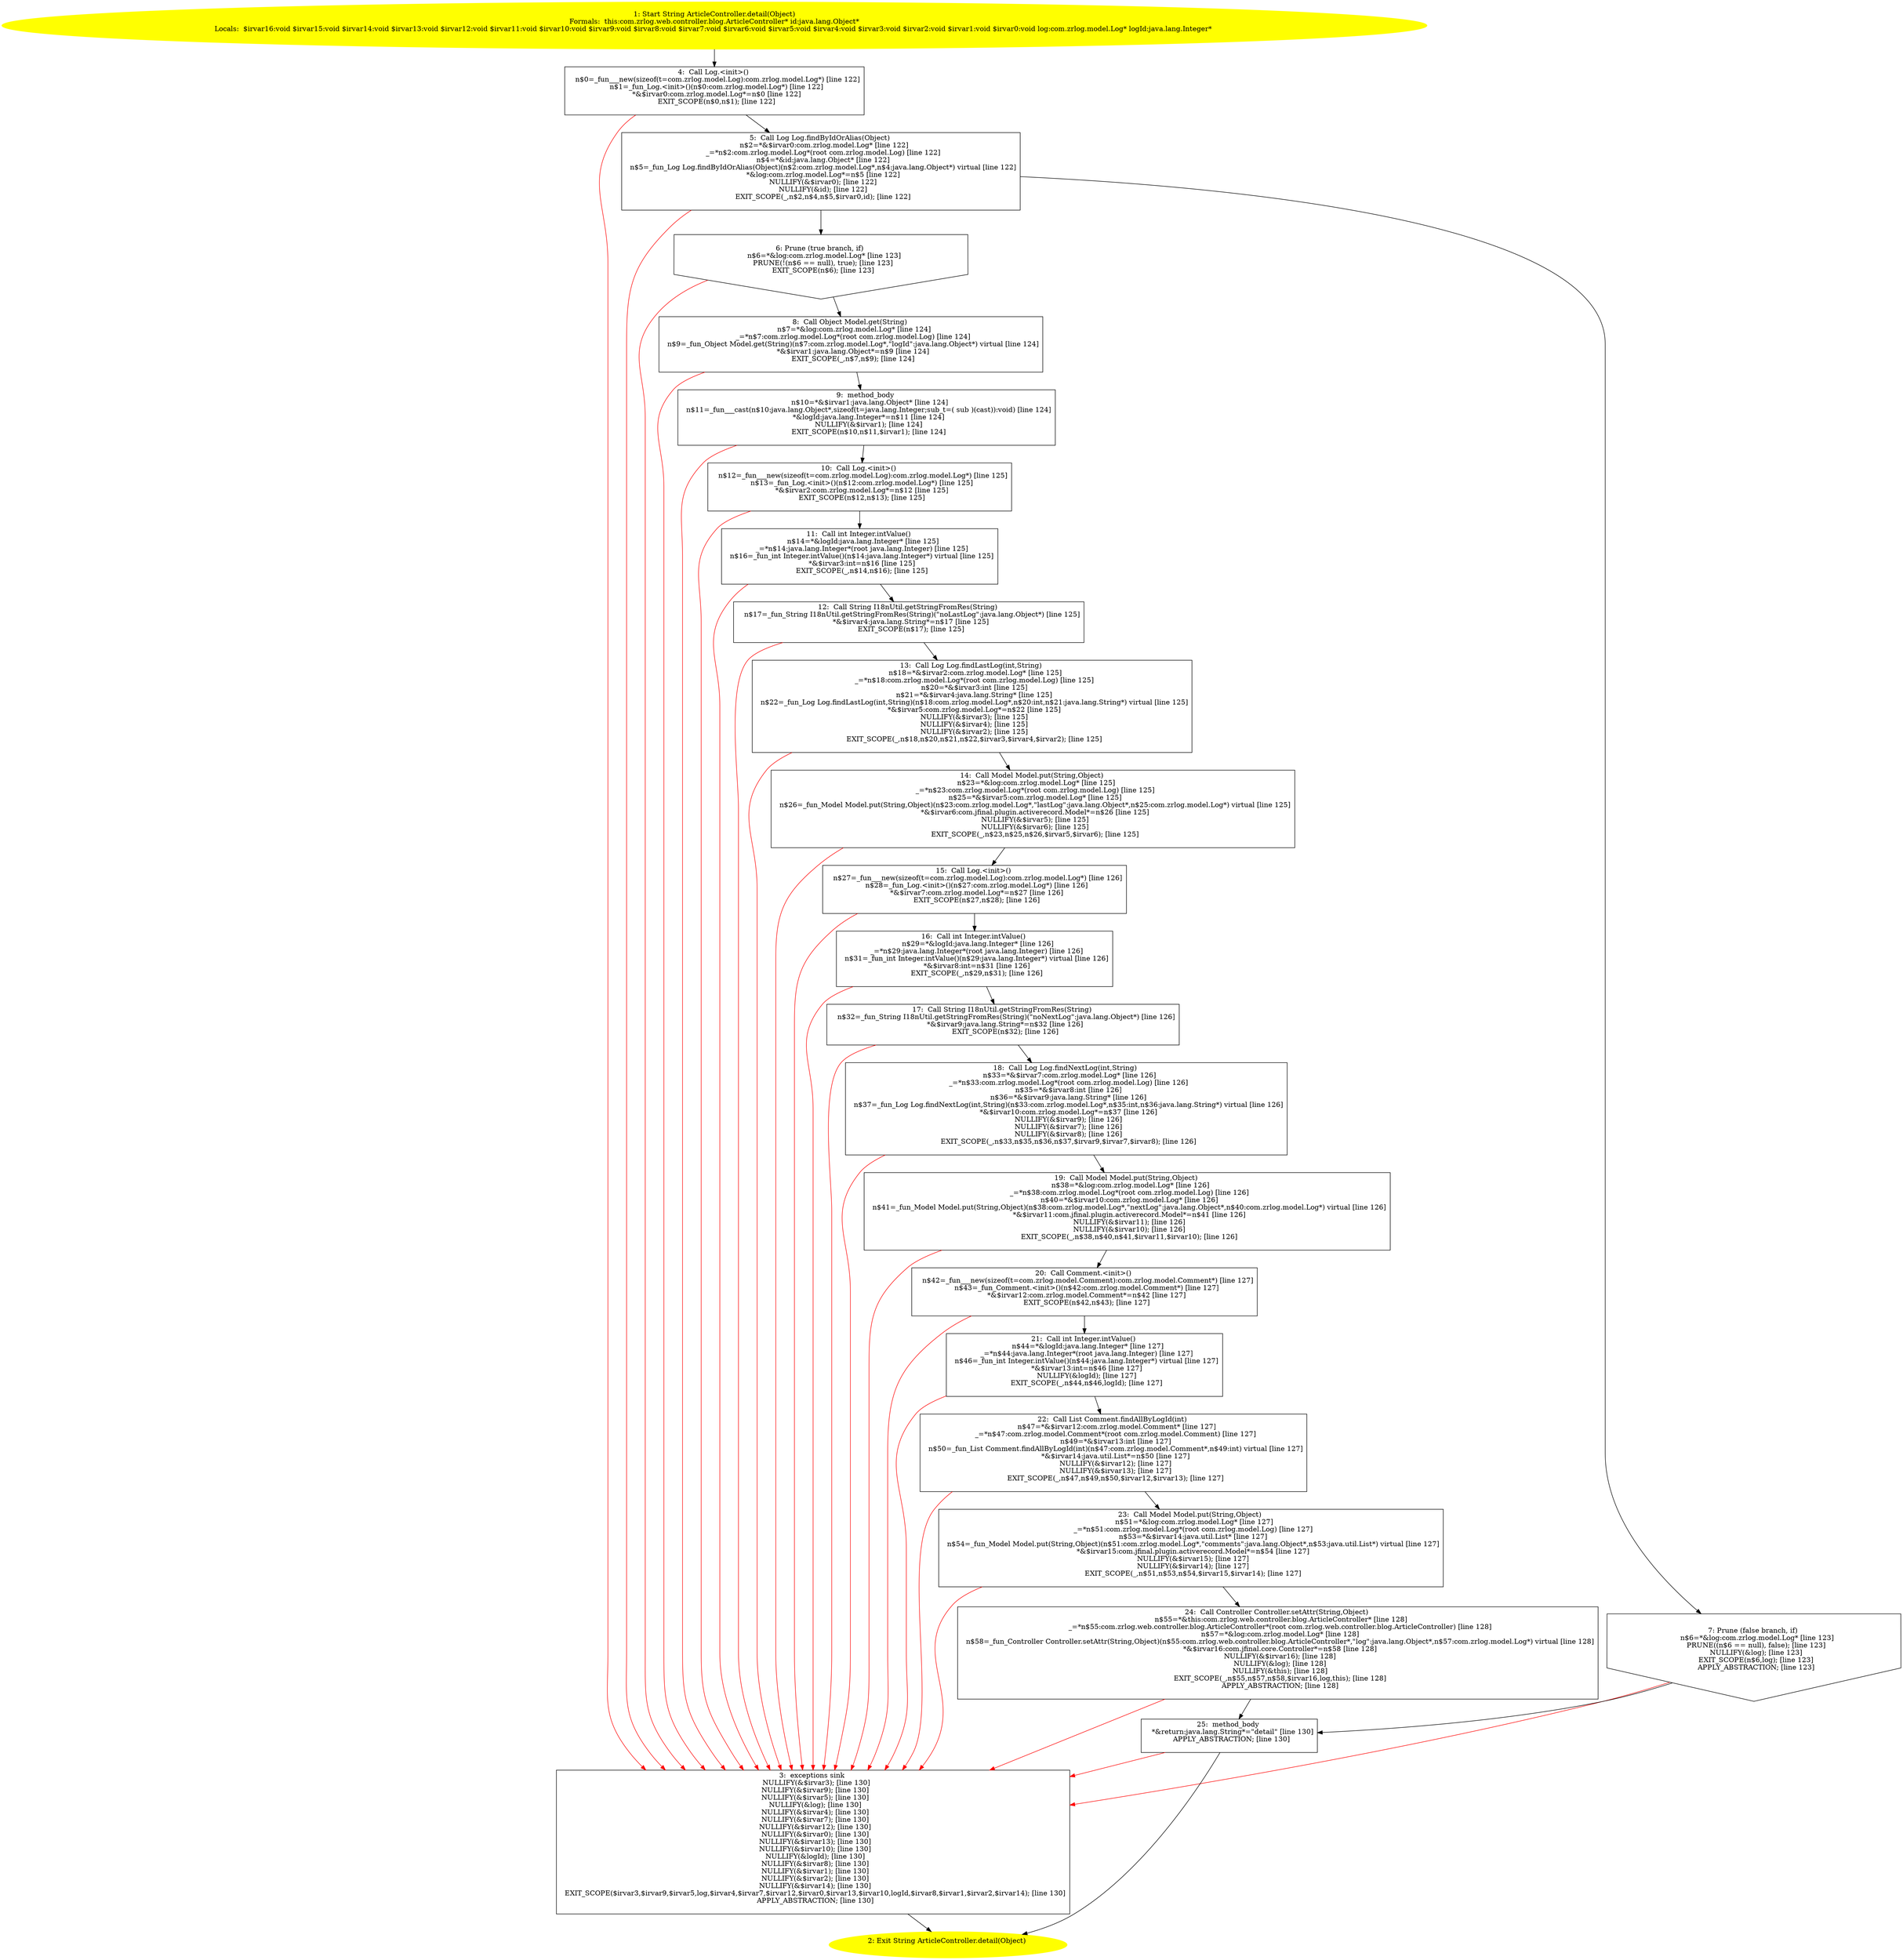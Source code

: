 /* @generated */
digraph cfg {
"com.zrlog.web.controller.blog.ArticleController.detail(java.lang.Object):java.lang.String.dd8888f937da83b4b13dcdafaf7f8373_1" [label="1: Start String ArticleController.detail(Object)\nFormals:  this:com.zrlog.web.controller.blog.ArticleController* id:java.lang.Object*\nLocals:  $irvar16:void $irvar15:void $irvar14:void $irvar13:void $irvar12:void $irvar11:void $irvar10:void $irvar9:void $irvar8:void $irvar7:void $irvar6:void $irvar5:void $irvar4:void $irvar3:void $irvar2:void $irvar1:void $irvar0:void log:com.zrlog.model.Log* logId:java.lang.Integer* \n  " color=yellow style=filled]
	

	 "com.zrlog.web.controller.blog.ArticleController.detail(java.lang.Object):java.lang.String.dd8888f937da83b4b13dcdafaf7f8373_1" -> "com.zrlog.web.controller.blog.ArticleController.detail(java.lang.Object):java.lang.String.dd8888f937da83b4b13dcdafaf7f8373_4" ;
"com.zrlog.web.controller.blog.ArticleController.detail(java.lang.Object):java.lang.String.dd8888f937da83b4b13dcdafaf7f8373_2" [label="2: Exit String ArticleController.detail(Object) \n  " color=yellow style=filled]
	

"com.zrlog.web.controller.blog.ArticleController.detail(java.lang.Object):java.lang.String.dd8888f937da83b4b13dcdafaf7f8373_3" [label="3:  exceptions sink \n   NULLIFY(&$irvar3); [line 130]\n  NULLIFY(&$irvar9); [line 130]\n  NULLIFY(&$irvar5); [line 130]\n  NULLIFY(&log); [line 130]\n  NULLIFY(&$irvar4); [line 130]\n  NULLIFY(&$irvar7); [line 130]\n  NULLIFY(&$irvar12); [line 130]\n  NULLIFY(&$irvar0); [line 130]\n  NULLIFY(&$irvar13); [line 130]\n  NULLIFY(&$irvar10); [line 130]\n  NULLIFY(&logId); [line 130]\n  NULLIFY(&$irvar8); [line 130]\n  NULLIFY(&$irvar1); [line 130]\n  NULLIFY(&$irvar2); [line 130]\n  NULLIFY(&$irvar14); [line 130]\n  EXIT_SCOPE($irvar3,$irvar9,$irvar5,log,$irvar4,$irvar7,$irvar12,$irvar0,$irvar13,$irvar10,logId,$irvar8,$irvar1,$irvar2,$irvar14); [line 130]\n  APPLY_ABSTRACTION; [line 130]\n " shape="box"]
	

	 "com.zrlog.web.controller.blog.ArticleController.detail(java.lang.Object):java.lang.String.dd8888f937da83b4b13dcdafaf7f8373_3" -> "com.zrlog.web.controller.blog.ArticleController.detail(java.lang.Object):java.lang.String.dd8888f937da83b4b13dcdafaf7f8373_2" ;
"com.zrlog.web.controller.blog.ArticleController.detail(java.lang.Object):java.lang.String.dd8888f937da83b4b13dcdafaf7f8373_4" [label="4:  Call Log.<init>() \n   n$0=_fun___new(sizeof(t=com.zrlog.model.Log):com.zrlog.model.Log*) [line 122]\n  n$1=_fun_Log.<init>()(n$0:com.zrlog.model.Log*) [line 122]\n  *&$irvar0:com.zrlog.model.Log*=n$0 [line 122]\n  EXIT_SCOPE(n$0,n$1); [line 122]\n " shape="box"]
	

	 "com.zrlog.web.controller.blog.ArticleController.detail(java.lang.Object):java.lang.String.dd8888f937da83b4b13dcdafaf7f8373_4" -> "com.zrlog.web.controller.blog.ArticleController.detail(java.lang.Object):java.lang.String.dd8888f937da83b4b13dcdafaf7f8373_5" ;
	 "com.zrlog.web.controller.blog.ArticleController.detail(java.lang.Object):java.lang.String.dd8888f937da83b4b13dcdafaf7f8373_4" -> "com.zrlog.web.controller.blog.ArticleController.detail(java.lang.Object):java.lang.String.dd8888f937da83b4b13dcdafaf7f8373_3" [color="red" ];
"com.zrlog.web.controller.blog.ArticleController.detail(java.lang.Object):java.lang.String.dd8888f937da83b4b13dcdafaf7f8373_5" [label="5:  Call Log Log.findByIdOrAlias(Object) \n   n$2=*&$irvar0:com.zrlog.model.Log* [line 122]\n  _=*n$2:com.zrlog.model.Log*(root com.zrlog.model.Log) [line 122]\n  n$4=*&id:java.lang.Object* [line 122]\n  n$5=_fun_Log Log.findByIdOrAlias(Object)(n$2:com.zrlog.model.Log*,n$4:java.lang.Object*) virtual [line 122]\n  *&log:com.zrlog.model.Log*=n$5 [line 122]\n  NULLIFY(&$irvar0); [line 122]\n  NULLIFY(&id); [line 122]\n  EXIT_SCOPE(_,n$2,n$4,n$5,$irvar0,id); [line 122]\n " shape="box"]
	

	 "com.zrlog.web.controller.blog.ArticleController.detail(java.lang.Object):java.lang.String.dd8888f937da83b4b13dcdafaf7f8373_5" -> "com.zrlog.web.controller.blog.ArticleController.detail(java.lang.Object):java.lang.String.dd8888f937da83b4b13dcdafaf7f8373_6" ;
	 "com.zrlog.web.controller.blog.ArticleController.detail(java.lang.Object):java.lang.String.dd8888f937da83b4b13dcdafaf7f8373_5" -> "com.zrlog.web.controller.blog.ArticleController.detail(java.lang.Object):java.lang.String.dd8888f937da83b4b13dcdafaf7f8373_7" ;
	 "com.zrlog.web.controller.blog.ArticleController.detail(java.lang.Object):java.lang.String.dd8888f937da83b4b13dcdafaf7f8373_5" -> "com.zrlog.web.controller.blog.ArticleController.detail(java.lang.Object):java.lang.String.dd8888f937da83b4b13dcdafaf7f8373_3" [color="red" ];
"com.zrlog.web.controller.blog.ArticleController.detail(java.lang.Object):java.lang.String.dd8888f937da83b4b13dcdafaf7f8373_6" [label="6: Prune (true branch, if) \n   n$6=*&log:com.zrlog.model.Log* [line 123]\n  PRUNE(!(n$6 == null), true); [line 123]\n  EXIT_SCOPE(n$6); [line 123]\n " shape="invhouse"]
	

	 "com.zrlog.web.controller.blog.ArticleController.detail(java.lang.Object):java.lang.String.dd8888f937da83b4b13dcdafaf7f8373_6" -> "com.zrlog.web.controller.blog.ArticleController.detail(java.lang.Object):java.lang.String.dd8888f937da83b4b13dcdafaf7f8373_8" ;
	 "com.zrlog.web.controller.blog.ArticleController.detail(java.lang.Object):java.lang.String.dd8888f937da83b4b13dcdafaf7f8373_6" -> "com.zrlog.web.controller.blog.ArticleController.detail(java.lang.Object):java.lang.String.dd8888f937da83b4b13dcdafaf7f8373_3" [color="red" ];
"com.zrlog.web.controller.blog.ArticleController.detail(java.lang.Object):java.lang.String.dd8888f937da83b4b13dcdafaf7f8373_7" [label="7: Prune (false branch, if) \n   n$6=*&log:com.zrlog.model.Log* [line 123]\n  PRUNE((n$6 == null), false); [line 123]\n  NULLIFY(&log); [line 123]\n  EXIT_SCOPE(n$6,log); [line 123]\n  APPLY_ABSTRACTION; [line 123]\n " shape="invhouse"]
	

	 "com.zrlog.web.controller.blog.ArticleController.detail(java.lang.Object):java.lang.String.dd8888f937da83b4b13dcdafaf7f8373_7" -> "com.zrlog.web.controller.blog.ArticleController.detail(java.lang.Object):java.lang.String.dd8888f937da83b4b13dcdafaf7f8373_25" ;
	 "com.zrlog.web.controller.blog.ArticleController.detail(java.lang.Object):java.lang.String.dd8888f937da83b4b13dcdafaf7f8373_7" -> "com.zrlog.web.controller.blog.ArticleController.detail(java.lang.Object):java.lang.String.dd8888f937da83b4b13dcdafaf7f8373_3" [color="red" ];
"com.zrlog.web.controller.blog.ArticleController.detail(java.lang.Object):java.lang.String.dd8888f937da83b4b13dcdafaf7f8373_8" [label="8:  Call Object Model.get(String) \n   n$7=*&log:com.zrlog.model.Log* [line 124]\n  _=*n$7:com.zrlog.model.Log*(root com.zrlog.model.Log) [line 124]\n  n$9=_fun_Object Model.get(String)(n$7:com.zrlog.model.Log*,\"logId\":java.lang.Object*) virtual [line 124]\n  *&$irvar1:java.lang.Object*=n$9 [line 124]\n  EXIT_SCOPE(_,n$7,n$9); [line 124]\n " shape="box"]
	

	 "com.zrlog.web.controller.blog.ArticleController.detail(java.lang.Object):java.lang.String.dd8888f937da83b4b13dcdafaf7f8373_8" -> "com.zrlog.web.controller.blog.ArticleController.detail(java.lang.Object):java.lang.String.dd8888f937da83b4b13dcdafaf7f8373_9" ;
	 "com.zrlog.web.controller.blog.ArticleController.detail(java.lang.Object):java.lang.String.dd8888f937da83b4b13dcdafaf7f8373_8" -> "com.zrlog.web.controller.blog.ArticleController.detail(java.lang.Object):java.lang.String.dd8888f937da83b4b13dcdafaf7f8373_3" [color="red" ];
"com.zrlog.web.controller.blog.ArticleController.detail(java.lang.Object):java.lang.String.dd8888f937da83b4b13dcdafaf7f8373_9" [label="9:  method_body \n   n$10=*&$irvar1:java.lang.Object* [line 124]\n  n$11=_fun___cast(n$10:java.lang.Object*,sizeof(t=java.lang.Integer;sub_t=( sub )(cast)):void) [line 124]\n  *&logId:java.lang.Integer*=n$11 [line 124]\n  NULLIFY(&$irvar1); [line 124]\n  EXIT_SCOPE(n$10,n$11,$irvar1); [line 124]\n " shape="box"]
	

	 "com.zrlog.web.controller.blog.ArticleController.detail(java.lang.Object):java.lang.String.dd8888f937da83b4b13dcdafaf7f8373_9" -> "com.zrlog.web.controller.blog.ArticleController.detail(java.lang.Object):java.lang.String.dd8888f937da83b4b13dcdafaf7f8373_10" ;
	 "com.zrlog.web.controller.blog.ArticleController.detail(java.lang.Object):java.lang.String.dd8888f937da83b4b13dcdafaf7f8373_9" -> "com.zrlog.web.controller.blog.ArticleController.detail(java.lang.Object):java.lang.String.dd8888f937da83b4b13dcdafaf7f8373_3" [color="red" ];
"com.zrlog.web.controller.blog.ArticleController.detail(java.lang.Object):java.lang.String.dd8888f937da83b4b13dcdafaf7f8373_10" [label="10:  Call Log.<init>() \n   n$12=_fun___new(sizeof(t=com.zrlog.model.Log):com.zrlog.model.Log*) [line 125]\n  n$13=_fun_Log.<init>()(n$12:com.zrlog.model.Log*) [line 125]\n  *&$irvar2:com.zrlog.model.Log*=n$12 [line 125]\n  EXIT_SCOPE(n$12,n$13); [line 125]\n " shape="box"]
	

	 "com.zrlog.web.controller.blog.ArticleController.detail(java.lang.Object):java.lang.String.dd8888f937da83b4b13dcdafaf7f8373_10" -> "com.zrlog.web.controller.blog.ArticleController.detail(java.lang.Object):java.lang.String.dd8888f937da83b4b13dcdafaf7f8373_11" ;
	 "com.zrlog.web.controller.blog.ArticleController.detail(java.lang.Object):java.lang.String.dd8888f937da83b4b13dcdafaf7f8373_10" -> "com.zrlog.web.controller.blog.ArticleController.detail(java.lang.Object):java.lang.String.dd8888f937da83b4b13dcdafaf7f8373_3" [color="red" ];
"com.zrlog.web.controller.blog.ArticleController.detail(java.lang.Object):java.lang.String.dd8888f937da83b4b13dcdafaf7f8373_11" [label="11:  Call int Integer.intValue() \n   n$14=*&logId:java.lang.Integer* [line 125]\n  _=*n$14:java.lang.Integer*(root java.lang.Integer) [line 125]\n  n$16=_fun_int Integer.intValue()(n$14:java.lang.Integer*) virtual [line 125]\n  *&$irvar3:int=n$16 [line 125]\n  EXIT_SCOPE(_,n$14,n$16); [line 125]\n " shape="box"]
	

	 "com.zrlog.web.controller.blog.ArticleController.detail(java.lang.Object):java.lang.String.dd8888f937da83b4b13dcdafaf7f8373_11" -> "com.zrlog.web.controller.blog.ArticleController.detail(java.lang.Object):java.lang.String.dd8888f937da83b4b13dcdafaf7f8373_12" ;
	 "com.zrlog.web.controller.blog.ArticleController.detail(java.lang.Object):java.lang.String.dd8888f937da83b4b13dcdafaf7f8373_11" -> "com.zrlog.web.controller.blog.ArticleController.detail(java.lang.Object):java.lang.String.dd8888f937da83b4b13dcdafaf7f8373_3" [color="red" ];
"com.zrlog.web.controller.blog.ArticleController.detail(java.lang.Object):java.lang.String.dd8888f937da83b4b13dcdafaf7f8373_12" [label="12:  Call String I18nUtil.getStringFromRes(String) \n   n$17=_fun_String I18nUtil.getStringFromRes(String)(\"noLastLog\":java.lang.Object*) [line 125]\n  *&$irvar4:java.lang.String*=n$17 [line 125]\n  EXIT_SCOPE(n$17); [line 125]\n " shape="box"]
	

	 "com.zrlog.web.controller.blog.ArticleController.detail(java.lang.Object):java.lang.String.dd8888f937da83b4b13dcdafaf7f8373_12" -> "com.zrlog.web.controller.blog.ArticleController.detail(java.lang.Object):java.lang.String.dd8888f937da83b4b13dcdafaf7f8373_13" ;
	 "com.zrlog.web.controller.blog.ArticleController.detail(java.lang.Object):java.lang.String.dd8888f937da83b4b13dcdafaf7f8373_12" -> "com.zrlog.web.controller.blog.ArticleController.detail(java.lang.Object):java.lang.String.dd8888f937da83b4b13dcdafaf7f8373_3" [color="red" ];
"com.zrlog.web.controller.blog.ArticleController.detail(java.lang.Object):java.lang.String.dd8888f937da83b4b13dcdafaf7f8373_13" [label="13:  Call Log Log.findLastLog(int,String) \n   n$18=*&$irvar2:com.zrlog.model.Log* [line 125]\n  _=*n$18:com.zrlog.model.Log*(root com.zrlog.model.Log) [line 125]\n  n$20=*&$irvar3:int [line 125]\n  n$21=*&$irvar4:java.lang.String* [line 125]\n  n$22=_fun_Log Log.findLastLog(int,String)(n$18:com.zrlog.model.Log*,n$20:int,n$21:java.lang.String*) virtual [line 125]\n  *&$irvar5:com.zrlog.model.Log*=n$22 [line 125]\n  NULLIFY(&$irvar3); [line 125]\n  NULLIFY(&$irvar4); [line 125]\n  NULLIFY(&$irvar2); [line 125]\n  EXIT_SCOPE(_,n$18,n$20,n$21,n$22,$irvar3,$irvar4,$irvar2); [line 125]\n " shape="box"]
	

	 "com.zrlog.web.controller.blog.ArticleController.detail(java.lang.Object):java.lang.String.dd8888f937da83b4b13dcdafaf7f8373_13" -> "com.zrlog.web.controller.blog.ArticleController.detail(java.lang.Object):java.lang.String.dd8888f937da83b4b13dcdafaf7f8373_14" ;
	 "com.zrlog.web.controller.blog.ArticleController.detail(java.lang.Object):java.lang.String.dd8888f937da83b4b13dcdafaf7f8373_13" -> "com.zrlog.web.controller.blog.ArticleController.detail(java.lang.Object):java.lang.String.dd8888f937da83b4b13dcdafaf7f8373_3" [color="red" ];
"com.zrlog.web.controller.blog.ArticleController.detail(java.lang.Object):java.lang.String.dd8888f937da83b4b13dcdafaf7f8373_14" [label="14:  Call Model Model.put(String,Object) \n   n$23=*&log:com.zrlog.model.Log* [line 125]\n  _=*n$23:com.zrlog.model.Log*(root com.zrlog.model.Log) [line 125]\n  n$25=*&$irvar5:com.zrlog.model.Log* [line 125]\n  n$26=_fun_Model Model.put(String,Object)(n$23:com.zrlog.model.Log*,\"lastLog\":java.lang.Object*,n$25:com.zrlog.model.Log*) virtual [line 125]\n  *&$irvar6:com.jfinal.plugin.activerecord.Model*=n$26 [line 125]\n  NULLIFY(&$irvar5); [line 125]\n  NULLIFY(&$irvar6); [line 125]\n  EXIT_SCOPE(_,n$23,n$25,n$26,$irvar5,$irvar6); [line 125]\n " shape="box"]
	

	 "com.zrlog.web.controller.blog.ArticleController.detail(java.lang.Object):java.lang.String.dd8888f937da83b4b13dcdafaf7f8373_14" -> "com.zrlog.web.controller.blog.ArticleController.detail(java.lang.Object):java.lang.String.dd8888f937da83b4b13dcdafaf7f8373_15" ;
	 "com.zrlog.web.controller.blog.ArticleController.detail(java.lang.Object):java.lang.String.dd8888f937da83b4b13dcdafaf7f8373_14" -> "com.zrlog.web.controller.blog.ArticleController.detail(java.lang.Object):java.lang.String.dd8888f937da83b4b13dcdafaf7f8373_3" [color="red" ];
"com.zrlog.web.controller.blog.ArticleController.detail(java.lang.Object):java.lang.String.dd8888f937da83b4b13dcdafaf7f8373_15" [label="15:  Call Log.<init>() \n   n$27=_fun___new(sizeof(t=com.zrlog.model.Log):com.zrlog.model.Log*) [line 126]\n  n$28=_fun_Log.<init>()(n$27:com.zrlog.model.Log*) [line 126]\n  *&$irvar7:com.zrlog.model.Log*=n$27 [line 126]\n  EXIT_SCOPE(n$27,n$28); [line 126]\n " shape="box"]
	

	 "com.zrlog.web.controller.blog.ArticleController.detail(java.lang.Object):java.lang.String.dd8888f937da83b4b13dcdafaf7f8373_15" -> "com.zrlog.web.controller.blog.ArticleController.detail(java.lang.Object):java.lang.String.dd8888f937da83b4b13dcdafaf7f8373_16" ;
	 "com.zrlog.web.controller.blog.ArticleController.detail(java.lang.Object):java.lang.String.dd8888f937da83b4b13dcdafaf7f8373_15" -> "com.zrlog.web.controller.blog.ArticleController.detail(java.lang.Object):java.lang.String.dd8888f937da83b4b13dcdafaf7f8373_3" [color="red" ];
"com.zrlog.web.controller.blog.ArticleController.detail(java.lang.Object):java.lang.String.dd8888f937da83b4b13dcdafaf7f8373_16" [label="16:  Call int Integer.intValue() \n   n$29=*&logId:java.lang.Integer* [line 126]\n  _=*n$29:java.lang.Integer*(root java.lang.Integer) [line 126]\n  n$31=_fun_int Integer.intValue()(n$29:java.lang.Integer*) virtual [line 126]\n  *&$irvar8:int=n$31 [line 126]\n  EXIT_SCOPE(_,n$29,n$31); [line 126]\n " shape="box"]
	

	 "com.zrlog.web.controller.blog.ArticleController.detail(java.lang.Object):java.lang.String.dd8888f937da83b4b13dcdafaf7f8373_16" -> "com.zrlog.web.controller.blog.ArticleController.detail(java.lang.Object):java.lang.String.dd8888f937da83b4b13dcdafaf7f8373_17" ;
	 "com.zrlog.web.controller.blog.ArticleController.detail(java.lang.Object):java.lang.String.dd8888f937da83b4b13dcdafaf7f8373_16" -> "com.zrlog.web.controller.blog.ArticleController.detail(java.lang.Object):java.lang.String.dd8888f937da83b4b13dcdafaf7f8373_3" [color="red" ];
"com.zrlog.web.controller.blog.ArticleController.detail(java.lang.Object):java.lang.String.dd8888f937da83b4b13dcdafaf7f8373_17" [label="17:  Call String I18nUtil.getStringFromRes(String) \n   n$32=_fun_String I18nUtil.getStringFromRes(String)(\"noNextLog\":java.lang.Object*) [line 126]\n  *&$irvar9:java.lang.String*=n$32 [line 126]\n  EXIT_SCOPE(n$32); [line 126]\n " shape="box"]
	

	 "com.zrlog.web.controller.blog.ArticleController.detail(java.lang.Object):java.lang.String.dd8888f937da83b4b13dcdafaf7f8373_17" -> "com.zrlog.web.controller.blog.ArticleController.detail(java.lang.Object):java.lang.String.dd8888f937da83b4b13dcdafaf7f8373_18" ;
	 "com.zrlog.web.controller.blog.ArticleController.detail(java.lang.Object):java.lang.String.dd8888f937da83b4b13dcdafaf7f8373_17" -> "com.zrlog.web.controller.blog.ArticleController.detail(java.lang.Object):java.lang.String.dd8888f937da83b4b13dcdafaf7f8373_3" [color="red" ];
"com.zrlog.web.controller.blog.ArticleController.detail(java.lang.Object):java.lang.String.dd8888f937da83b4b13dcdafaf7f8373_18" [label="18:  Call Log Log.findNextLog(int,String) \n   n$33=*&$irvar7:com.zrlog.model.Log* [line 126]\n  _=*n$33:com.zrlog.model.Log*(root com.zrlog.model.Log) [line 126]\n  n$35=*&$irvar8:int [line 126]\n  n$36=*&$irvar9:java.lang.String* [line 126]\n  n$37=_fun_Log Log.findNextLog(int,String)(n$33:com.zrlog.model.Log*,n$35:int,n$36:java.lang.String*) virtual [line 126]\n  *&$irvar10:com.zrlog.model.Log*=n$37 [line 126]\n  NULLIFY(&$irvar9); [line 126]\n  NULLIFY(&$irvar7); [line 126]\n  NULLIFY(&$irvar8); [line 126]\n  EXIT_SCOPE(_,n$33,n$35,n$36,n$37,$irvar9,$irvar7,$irvar8); [line 126]\n " shape="box"]
	

	 "com.zrlog.web.controller.blog.ArticleController.detail(java.lang.Object):java.lang.String.dd8888f937da83b4b13dcdafaf7f8373_18" -> "com.zrlog.web.controller.blog.ArticleController.detail(java.lang.Object):java.lang.String.dd8888f937da83b4b13dcdafaf7f8373_19" ;
	 "com.zrlog.web.controller.blog.ArticleController.detail(java.lang.Object):java.lang.String.dd8888f937da83b4b13dcdafaf7f8373_18" -> "com.zrlog.web.controller.blog.ArticleController.detail(java.lang.Object):java.lang.String.dd8888f937da83b4b13dcdafaf7f8373_3" [color="red" ];
"com.zrlog.web.controller.blog.ArticleController.detail(java.lang.Object):java.lang.String.dd8888f937da83b4b13dcdafaf7f8373_19" [label="19:  Call Model Model.put(String,Object) \n   n$38=*&log:com.zrlog.model.Log* [line 126]\n  _=*n$38:com.zrlog.model.Log*(root com.zrlog.model.Log) [line 126]\n  n$40=*&$irvar10:com.zrlog.model.Log* [line 126]\n  n$41=_fun_Model Model.put(String,Object)(n$38:com.zrlog.model.Log*,\"nextLog\":java.lang.Object*,n$40:com.zrlog.model.Log*) virtual [line 126]\n  *&$irvar11:com.jfinal.plugin.activerecord.Model*=n$41 [line 126]\n  NULLIFY(&$irvar11); [line 126]\n  NULLIFY(&$irvar10); [line 126]\n  EXIT_SCOPE(_,n$38,n$40,n$41,$irvar11,$irvar10); [line 126]\n " shape="box"]
	

	 "com.zrlog.web.controller.blog.ArticleController.detail(java.lang.Object):java.lang.String.dd8888f937da83b4b13dcdafaf7f8373_19" -> "com.zrlog.web.controller.blog.ArticleController.detail(java.lang.Object):java.lang.String.dd8888f937da83b4b13dcdafaf7f8373_20" ;
	 "com.zrlog.web.controller.blog.ArticleController.detail(java.lang.Object):java.lang.String.dd8888f937da83b4b13dcdafaf7f8373_19" -> "com.zrlog.web.controller.blog.ArticleController.detail(java.lang.Object):java.lang.String.dd8888f937da83b4b13dcdafaf7f8373_3" [color="red" ];
"com.zrlog.web.controller.blog.ArticleController.detail(java.lang.Object):java.lang.String.dd8888f937da83b4b13dcdafaf7f8373_20" [label="20:  Call Comment.<init>() \n   n$42=_fun___new(sizeof(t=com.zrlog.model.Comment):com.zrlog.model.Comment*) [line 127]\n  n$43=_fun_Comment.<init>()(n$42:com.zrlog.model.Comment*) [line 127]\n  *&$irvar12:com.zrlog.model.Comment*=n$42 [line 127]\n  EXIT_SCOPE(n$42,n$43); [line 127]\n " shape="box"]
	

	 "com.zrlog.web.controller.blog.ArticleController.detail(java.lang.Object):java.lang.String.dd8888f937da83b4b13dcdafaf7f8373_20" -> "com.zrlog.web.controller.blog.ArticleController.detail(java.lang.Object):java.lang.String.dd8888f937da83b4b13dcdafaf7f8373_21" ;
	 "com.zrlog.web.controller.blog.ArticleController.detail(java.lang.Object):java.lang.String.dd8888f937da83b4b13dcdafaf7f8373_20" -> "com.zrlog.web.controller.blog.ArticleController.detail(java.lang.Object):java.lang.String.dd8888f937da83b4b13dcdafaf7f8373_3" [color="red" ];
"com.zrlog.web.controller.blog.ArticleController.detail(java.lang.Object):java.lang.String.dd8888f937da83b4b13dcdafaf7f8373_21" [label="21:  Call int Integer.intValue() \n   n$44=*&logId:java.lang.Integer* [line 127]\n  _=*n$44:java.lang.Integer*(root java.lang.Integer) [line 127]\n  n$46=_fun_int Integer.intValue()(n$44:java.lang.Integer*) virtual [line 127]\n  *&$irvar13:int=n$46 [line 127]\n  NULLIFY(&logId); [line 127]\n  EXIT_SCOPE(_,n$44,n$46,logId); [line 127]\n " shape="box"]
	

	 "com.zrlog.web.controller.blog.ArticleController.detail(java.lang.Object):java.lang.String.dd8888f937da83b4b13dcdafaf7f8373_21" -> "com.zrlog.web.controller.blog.ArticleController.detail(java.lang.Object):java.lang.String.dd8888f937da83b4b13dcdafaf7f8373_22" ;
	 "com.zrlog.web.controller.blog.ArticleController.detail(java.lang.Object):java.lang.String.dd8888f937da83b4b13dcdafaf7f8373_21" -> "com.zrlog.web.controller.blog.ArticleController.detail(java.lang.Object):java.lang.String.dd8888f937da83b4b13dcdafaf7f8373_3" [color="red" ];
"com.zrlog.web.controller.blog.ArticleController.detail(java.lang.Object):java.lang.String.dd8888f937da83b4b13dcdafaf7f8373_22" [label="22:  Call List Comment.findAllByLogId(int) \n   n$47=*&$irvar12:com.zrlog.model.Comment* [line 127]\n  _=*n$47:com.zrlog.model.Comment*(root com.zrlog.model.Comment) [line 127]\n  n$49=*&$irvar13:int [line 127]\n  n$50=_fun_List Comment.findAllByLogId(int)(n$47:com.zrlog.model.Comment*,n$49:int) virtual [line 127]\n  *&$irvar14:java.util.List*=n$50 [line 127]\n  NULLIFY(&$irvar12); [line 127]\n  NULLIFY(&$irvar13); [line 127]\n  EXIT_SCOPE(_,n$47,n$49,n$50,$irvar12,$irvar13); [line 127]\n " shape="box"]
	

	 "com.zrlog.web.controller.blog.ArticleController.detail(java.lang.Object):java.lang.String.dd8888f937da83b4b13dcdafaf7f8373_22" -> "com.zrlog.web.controller.blog.ArticleController.detail(java.lang.Object):java.lang.String.dd8888f937da83b4b13dcdafaf7f8373_23" ;
	 "com.zrlog.web.controller.blog.ArticleController.detail(java.lang.Object):java.lang.String.dd8888f937da83b4b13dcdafaf7f8373_22" -> "com.zrlog.web.controller.blog.ArticleController.detail(java.lang.Object):java.lang.String.dd8888f937da83b4b13dcdafaf7f8373_3" [color="red" ];
"com.zrlog.web.controller.blog.ArticleController.detail(java.lang.Object):java.lang.String.dd8888f937da83b4b13dcdafaf7f8373_23" [label="23:  Call Model Model.put(String,Object) \n   n$51=*&log:com.zrlog.model.Log* [line 127]\n  _=*n$51:com.zrlog.model.Log*(root com.zrlog.model.Log) [line 127]\n  n$53=*&$irvar14:java.util.List* [line 127]\n  n$54=_fun_Model Model.put(String,Object)(n$51:com.zrlog.model.Log*,\"comments\":java.lang.Object*,n$53:java.util.List*) virtual [line 127]\n  *&$irvar15:com.jfinal.plugin.activerecord.Model*=n$54 [line 127]\n  NULLIFY(&$irvar15); [line 127]\n  NULLIFY(&$irvar14); [line 127]\n  EXIT_SCOPE(_,n$51,n$53,n$54,$irvar15,$irvar14); [line 127]\n " shape="box"]
	

	 "com.zrlog.web.controller.blog.ArticleController.detail(java.lang.Object):java.lang.String.dd8888f937da83b4b13dcdafaf7f8373_23" -> "com.zrlog.web.controller.blog.ArticleController.detail(java.lang.Object):java.lang.String.dd8888f937da83b4b13dcdafaf7f8373_24" ;
	 "com.zrlog.web.controller.blog.ArticleController.detail(java.lang.Object):java.lang.String.dd8888f937da83b4b13dcdafaf7f8373_23" -> "com.zrlog.web.controller.blog.ArticleController.detail(java.lang.Object):java.lang.String.dd8888f937da83b4b13dcdafaf7f8373_3" [color="red" ];
"com.zrlog.web.controller.blog.ArticleController.detail(java.lang.Object):java.lang.String.dd8888f937da83b4b13dcdafaf7f8373_24" [label="24:  Call Controller Controller.setAttr(String,Object) \n   n$55=*&this:com.zrlog.web.controller.blog.ArticleController* [line 128]\n  _=*n$55:com.zrlog.web.controller.blog.ArticleController*(root com.zrlog.web.controller.blog.ArticleController) [line 128]\n  n$57=*&log:com.zrlog.model.Log* [line 128]\n  n$58=_fun_Controller Controller.setAttr(String,Object)(n$55:com.zrlog.web.controller.blog.ArticleController*,\"log\":java.lang.Object*,n$57:com.zrlog.model.Log*) virtual [line 128]\n  *&$irvar16:com.jfinal.core.Controller*=n$58 [line 128]\n  NULLIFY(&$irvar16); [line 128]\n  NULLIFY(&log); [line 128]\n  NULLIFY(&this); [line 128]\n  EXIT_SCOPE(_,n$55,n$57,n$58,$irvar16,log,this); [line 128]\n  APPLY_ABSTRACTION; [line 128]\n " shape="box"]
	

	 "com.zrlog.web.controller.blog.ArticleController.detail(java.lang.Object):java.lang.String.dd8888f937da83b4b13dcdafaf7f8373_24" -> "com.zrlog.web.controller.blog.ArticleController.detail(java.lang.Object):java.lang.String.dd8888f937da83b4b13dcdafaf7f8373_25" ;
	 "com.zrlog.web.controller.blog.ArticleController.detail(java.lang.Object):java.lang.String.dd8888f937da83b4b13dcdafaf7f8373_24" -> "com.zrlog.web.controller.blog.ArticleController.detail(java.lang.Object):java.lang.String.dd8888f937da83b4b13dcdafaf7f8373_3" [color="red" ];
"com.zrlog.web.controller.blog.ArticleController.detail(java.lang.Object):java.lang.String.dd8888f937da83b4b13dcdafaf7f8373_25" [label="25:  method_body \n   *&return:java.lang.String*=\"detail\" [line 130]\n  APPLY_ABSTRACTION; [line 130]\n " shape="box"]
	

	 "com.zrlog.web.controller.blog.ArticleController.detail(java.lang.Object):java.lang.String.dd8888f937da83b4b13dcdafaf7f8373_25" -> "com.zrlog.web.controller.blog.ArticleController.detail(java.lang.Object):java.lang.String.dd8888f937da83b4b13dcdafaf7f8373_2" ;
	 "com.zrlog.web.controller.blog.ArticleController.detail(java.lang.Object):java.lang.String.dd8888f937da83b4b13dcdafaf7f8373_25" -> "com.zrlog.web.controller.blog.ArticleController.detail(java.lang.Object):java.lang.String.dd8888f937da83b4b13dcdafaf7f8373_3" [color="red" ];
}
